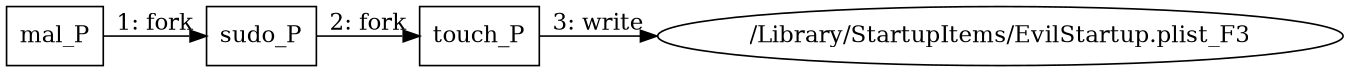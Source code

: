 digraph "T1037.005" {
rankdir="LR"
size="9"
fixedsize="false"
splines="true"
nodesep=0.3
ranksep=0
fontsize=10
overlap="scalexy"
engine= "neato"
	"mal_P" [node_type=Process shape=box]
	"sudo_P" [node_type=Process shape=box]
	"touch_P" [node_type=Process shape=box]
	"/Library/StartupItems/EvilStartup.plist_F3" [node_type=File shape=ellipse]
	"mal_P" -> "sudo_P" [label="1: fork"]
	"sudo_P" -> "touch_P" [label="2: fork"]
	"touch_P" -> "/Library/StartupItems/EvilStartup.plist_F3" [label="3: write"]
}
